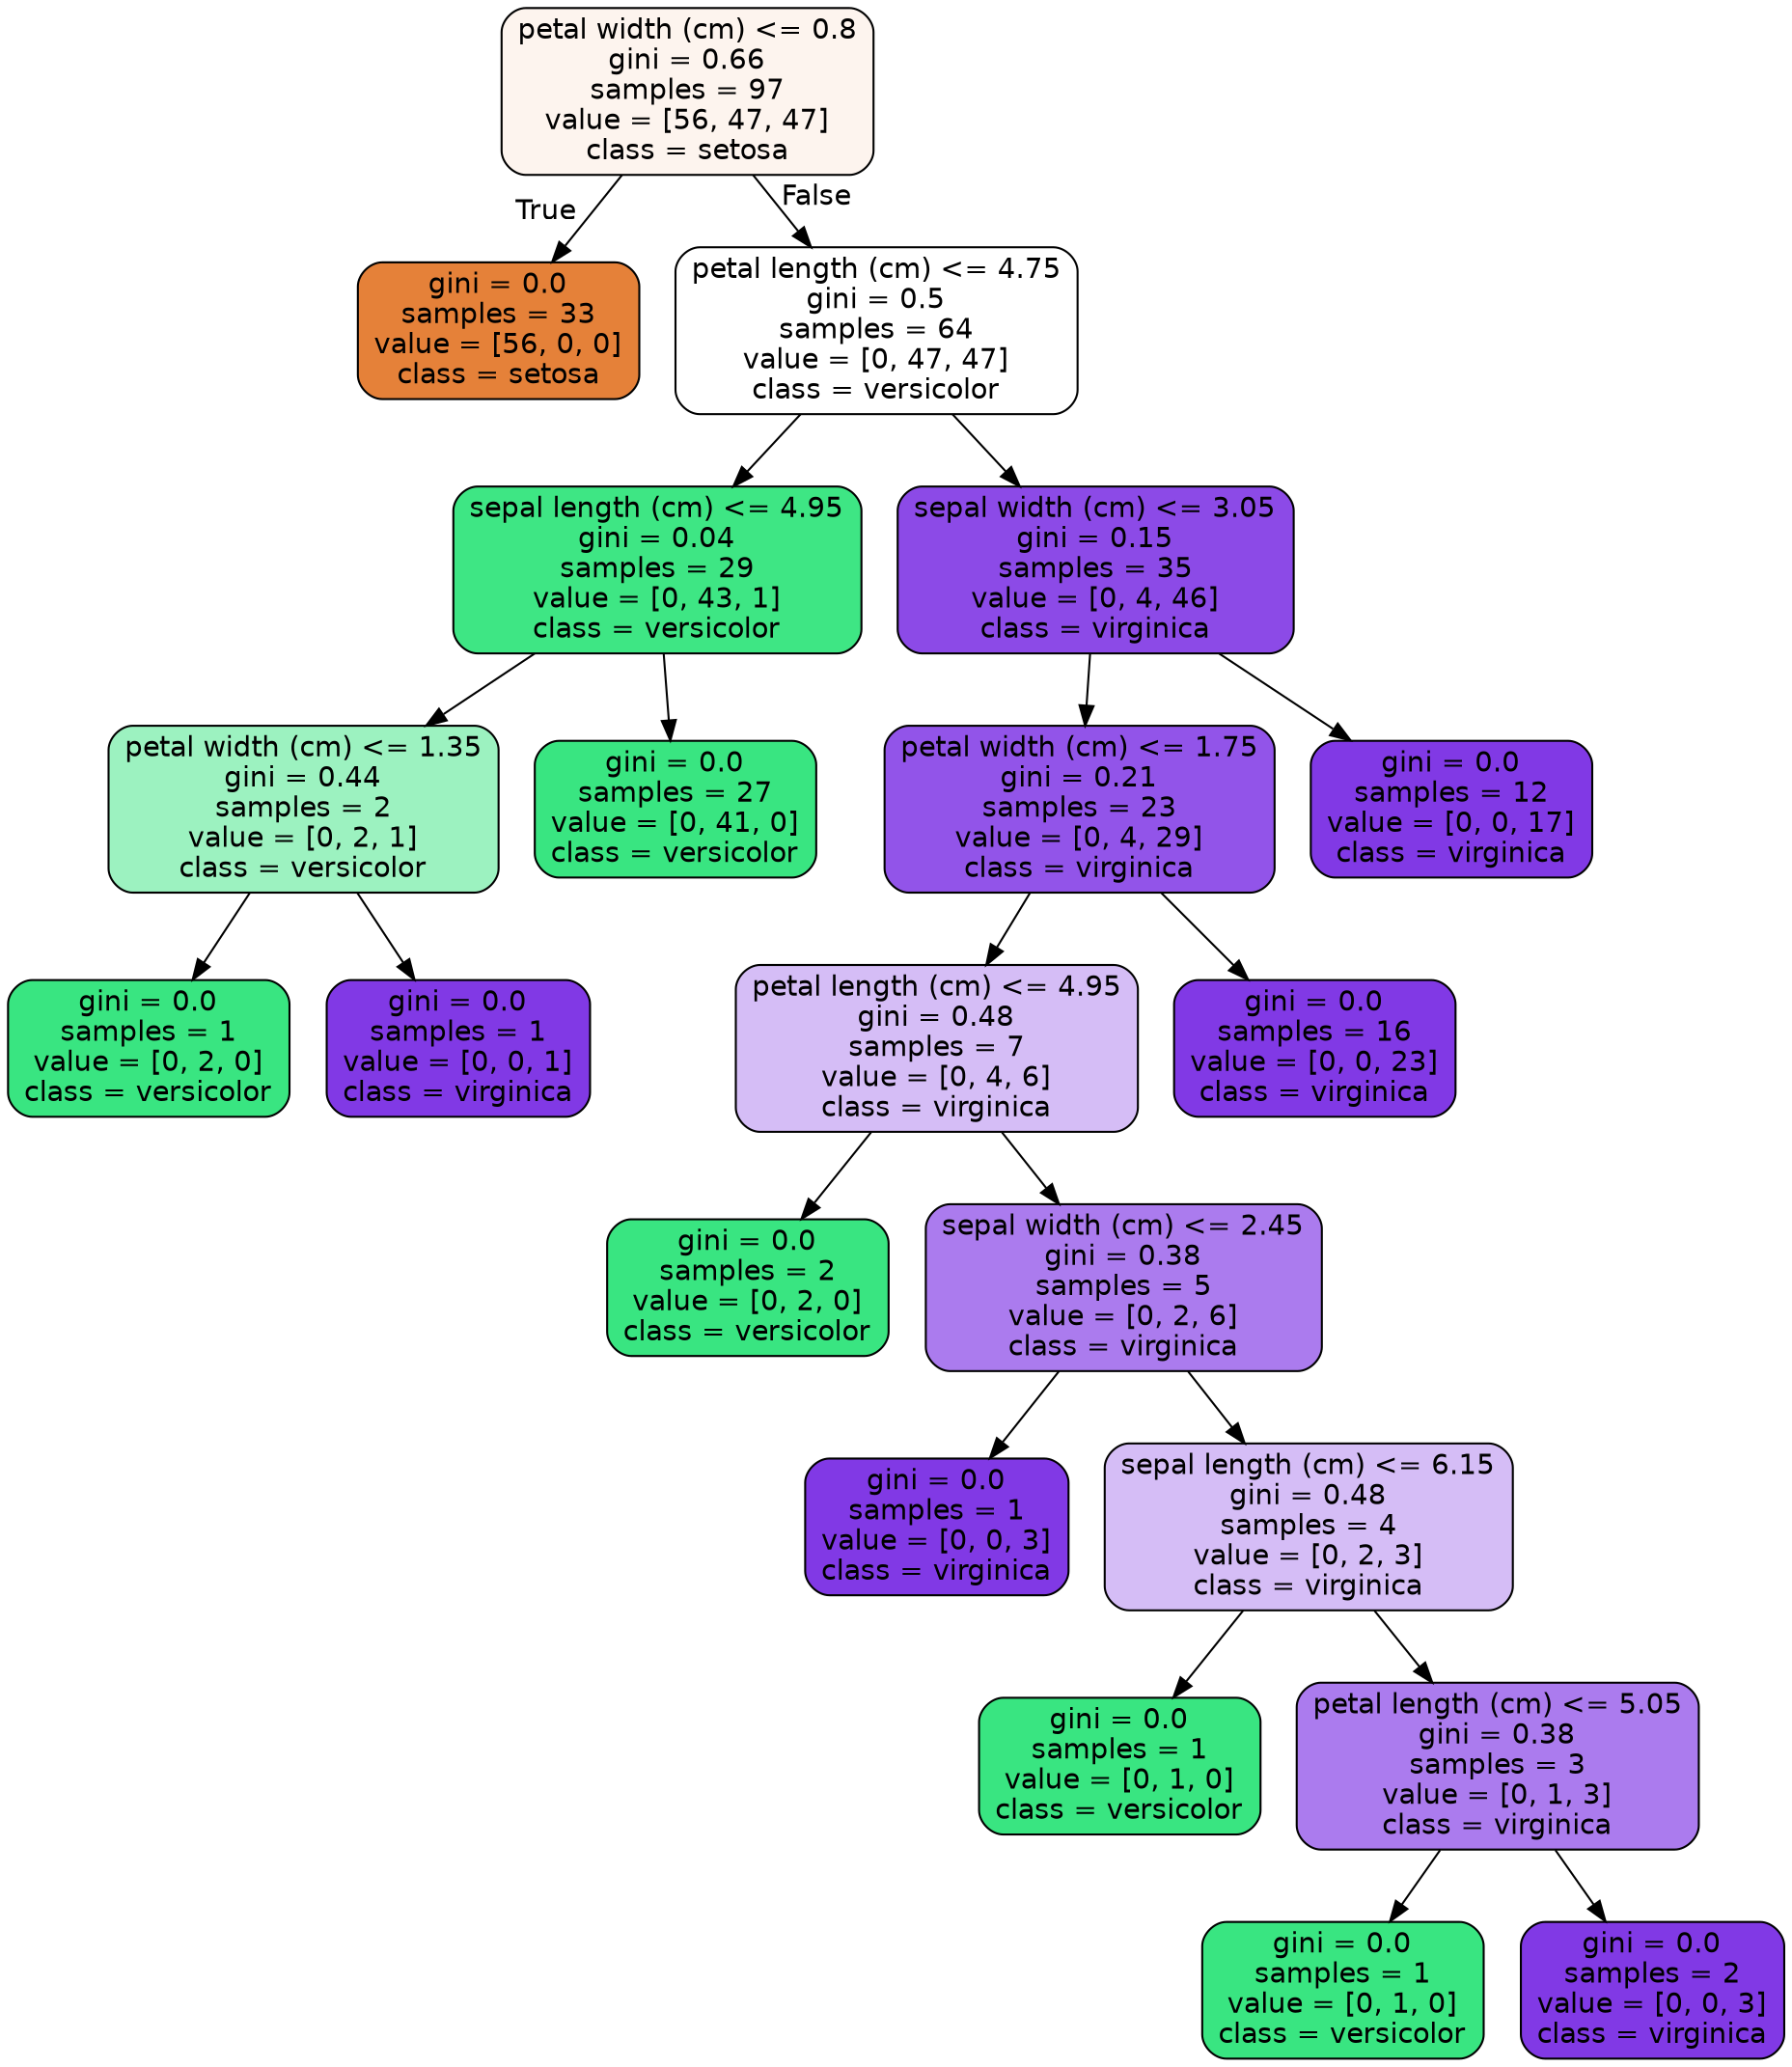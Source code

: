 digraph Tree {
node [shape=box, style="filled, rounded", color="black", fontname="helvetica"] ;
edge [fontname="helvetica"] ;
0 [label="petal width (cm) <= 0.8\ngini = 0.66\nsamples = 97\nvalue = [56, 47, 47]\nclass = setosa", fillcolor="#fdf4ee"] ;
1 [label="gini = 0.0\nsamples = 33\nvalue = [56, 0, 0]\nclass = setosa", fillcolor="#e58139"] ;
0 -> 1 [labeldistance=2.5, labelangle=45, headlabel="True"] ;
2 [label="petal length (cm) <= 4.75\ngini = 0.5\nsamples = 64\nvalue = [0, 47, 47]\nclass = versicolor", fillcolor="#ffffff"] ;
0 -> 2 [labeldistance=2.5, labelangle=-45, headlabel="False"] ;
3 [label="sepal length (cm) <= 4.95\ngini = 0.04\nsamples = 29\nvalue = [0, 43, 1]\nclass = versicolor", fillcolor="#3ee684"] ;
2 -> 3 ;
4 [label="petal width (cm) <= 1.35\ngini = 0.44\nsamples = 2\nvalue = [0, 2, 1]\nclass = versicolor", fillcolor="#9cf2c0"] ;
3 -> 4 ;
5 [label="gini = 0.0\nsamples = 1\nvalue = [0, 2, 0]\nclass = versicolor", fillcolor="#39e581"] ;
4 -> 5 ;
6 [label="gini = 0.0\nsamples = 1\nvalue = [0, 0, 1]\nclass = virginica", fillcolor="#8139e5"] ;
4 -> 6 ;
7 [label="gini = 0.0\nsamples = 27\nvalue = [0, 41, 0]\nclass = versicolor", fillcolor="#39e581"] ;
3 -> 7 ;
8 [label="sepal width (cm) <= 3.05\ngini = 0.15\nsamples = 35\nvalue = [0, 4, 46]\nclass = virginica", fillcolor="#8c4ae7"] ;
2 -> 8 ;
9 [label="petal width (cm) <= 1.75\ngini = 0.21\nsamples = 23\nvalue = [0, 4, 29]\nclass = virginica", fillcolor="#9254e9"] ;
8 -> 9 ;
10 [label="petal length (cm) <= 4.95\ngini = 0.48\nsamples = 7\nvalue = [0, 4, 6]\nclass = virginica", fillcolor="#d5bdf6"] ;
9 -> 10 ;
11 [label="gini = 0.0\nsamples = 2\nvalue = [0, 2, 0]\nclass = versicolor", fillcolor="#39e581"] ;
10 -> 11 ;
12 [label="sepal width (cm) <= 2.45\ngini = 0.38\nsamples = 5\nvalue = [0, 2, 6]\nclass = virginica", fillcolor="#ab7bee"] ;
10 -> 12 ;
13 [label="gini = 0.0\nsamples = 1\nvalue = [0, 0, 3]\nclass = virginica", fillcolor="#8139e5"] ;
12 -> 13 ;
14 [label="sepal length (cm) <= 6.15\ngini = 0.48\nsamples = 4\nvalue = [0, 2, 3]\nclass = virginica", fillcolor="#d5bdf6"] ;
12 -> 14 ;
15 [label="gini = 0.0\nsamples = 1\nvalue = [0, 1, 0]\nclass = versicolor", fillcolor="#39e581"] ;
14 -> 15 ;
16 [label="petal length (cm) <= 5.05\ngini = 0.38\nsamples = 3\nvalue = [0, 1, 3]\nclass = virginica", fillcolor="#ab7bee"] ;
14 -> 16 ;
17 [label="gini = 0.0\nsamples = 1\nvalue = [0, 1, 0]\nclass = versicolor", fillcolor="#39e581"] ;
16 -> 17 ;
18 [label="gini = 0.0\nsamples = 2\nvalue = [0, 0, 3]\nclass = virginica", fillcolor="#8139e5"] ;
16 -> 18 ;
19 [label="gini = 0.0\nsamples = 16\nvalue = [0, 0, 23]\nclass = virginica", fillcolor="#8139e5"] ;
9 -> 19 ;
20 [label="gini = 0.0\nsamples = 12\nvalue = [0, 0, 17]\nclass = virginica", fillcolor="#8139e5"] ;
8 -> 20 ;
}